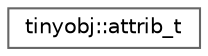 digraph "Graphical Class Hierarchy"
{
 // LATEX_PDF_SIZE
  bgcolor="transparent";
  edge [fontname=Helvetica,fontsize=10,labelfontname=Helvetica,labelfontsize=10];
  node [fontname=Helvetica,fontsize=10,shape=box,height=0.2,width=0.4];
  rankdir="LR";
  Node0 [id="Node000000",label="tinyobj::attrib_t",height=0.2,width=0.4,color="grey40", fillcolor="white", style="filled",URL="$structtinyobj_1_1attrib__t.html",tooltip=" "];
}
